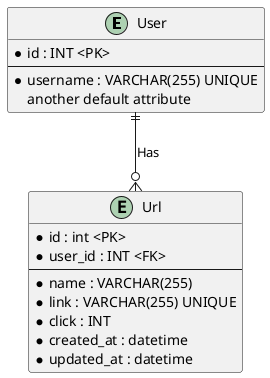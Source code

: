 @startuml erd

entity "User" as user {
    * id : INT <PK>
    ---
    * username : VARCHAR(255) UNIQUE
    another default attribute
}

entity "Url" as url {
    * id : int <PK>
    * user_id : INT <FK>
    ---
    * name : VARCHAR(255)
    * link : VARCHAR(255) UNIQUE
    * click : INT
    * created_at : datetime
    * updated_at : datetime
}

user ||--o{ url : "Has"

@enduml

